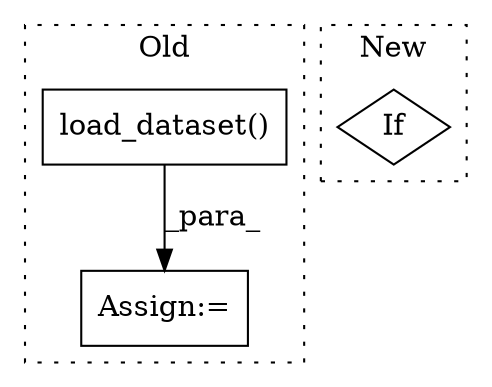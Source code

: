 digraph G {
subgraph cluster0 {
1 [label="load_dataset()" a="75" s="5127,5164" l="31,145" shape="box"];
3 [label="Assign:=" a="68" s="5124" l="3" shape="box"];
label = "Old";
style="dotted";
}
subgraph cluster1 {
2 [label="If" a="96" s="5036" l="3" shape="diamond"];
label = "New";
style="dotted";
}
1 -> 3 [label="_para_"];
}